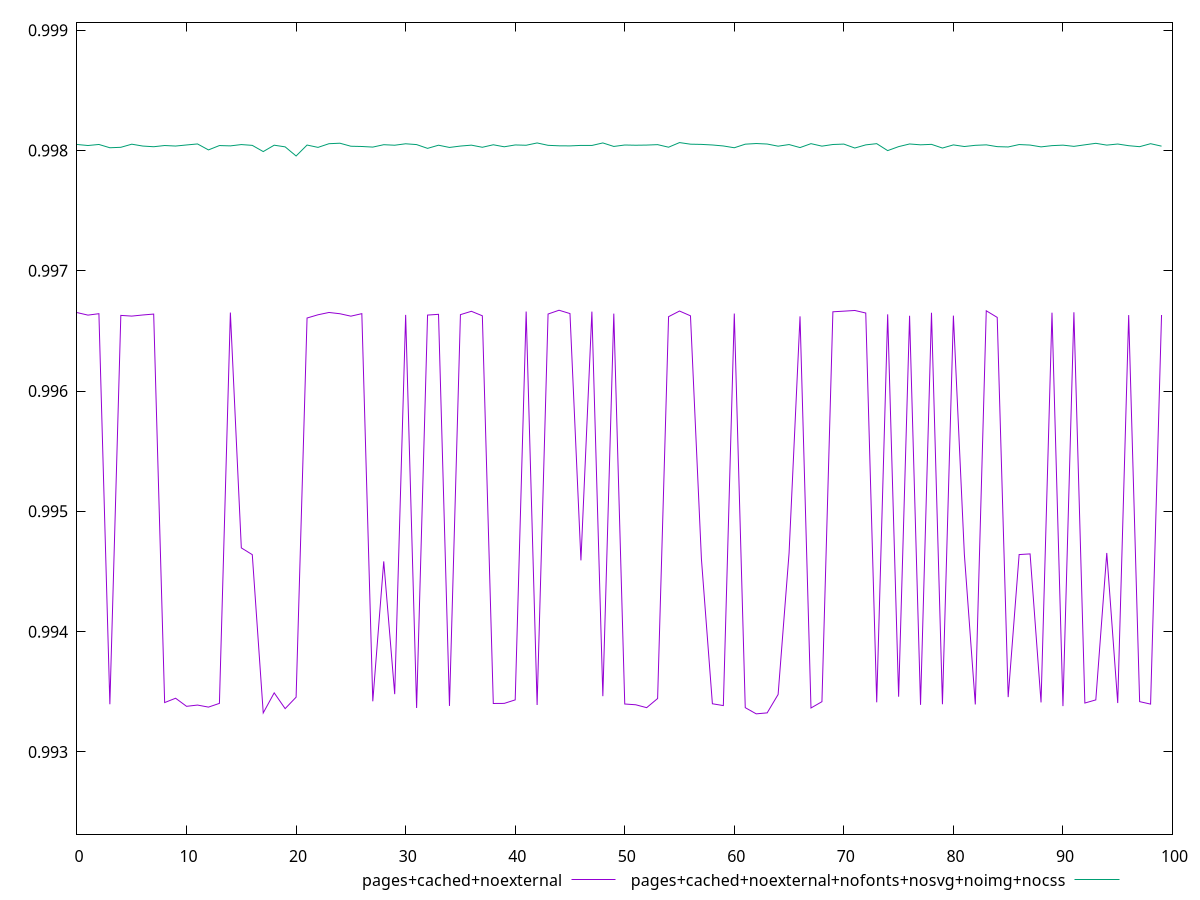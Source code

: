 $_pagesCachedNoexternal <<EOF
0.9966525832291012
0.9966312712849413
0.9966431728762699
0.9933961535833932
0.9966290048772664
0.9966231671969242
0.9966324508576594
0.9966399890852553
0.9934101816779591
0.9934462018567001
0.9933790278546821
0.9933895058927211
0.9933724528592078
0.9934035535746661
0.996652685056526
0.994696097574153
0.9946399109172896
0.993324103090687
0.9934909202548805
0.9933598497812126
0.9934550471835388
0.996607200852768
0.9966341391683238
0.996653371791028
0.996642773394312
0.9966226155163079
0.9966434887464358
0.993420896585601
0.9945841649864157
0.993480288096585
0.9966333625350332
0.993365181318046
0.9966316957046355
0.9966379062696117
0.993382169841458
0.9966352223209965
0.9966631049896921
0.9966257720735063
0.9934026240524576
0.9934034057022774
0.9934325548791725
0.9966610423609379
0.9933900021641615
0.9966402953981677
0.9966719546463649
0.9966442235220557
0.9945922722533853
0.9966606011750484
0.9934630655333807
0.9966439348354287
0.9933982542436754
0.9933919402813371
0.9933678852774238
0.993443943642301
0.9966182630063289
0.9966652444709887
0.9966255040241305
0.9946028693989515
0.9934003262597119
0.9933851714425551
0.9966444015002784
0.9933679391720264
0.9933164666291344
0.993324523806153
0.9934776338296025
0.994653454870003
0.9966211585893947
0.9933651919233175
0.9934175425146761
0.9966590134193097
0.9966642288823979
0.9966699737089593
0.9966487359655154
0.9934121455423645
0.9966379812542596
0.9934585777173366
0.9966262449357879
0.9933910466288036
0.9966510468775612
0.9933964301751028
0.9966271611051871
0.9946429496391596
0.9933944172122877
0.9966674131858158
0.9966123396579369
0.9934556467858597
0.9946406634912446
0.9946461876687571
0.9934114710324546
0.9966517945317193
0.9933809682278056
0.9966550805990397
0.9934062799952275
0.9934324285226943
0.9946538691896655
0.9934063495094959
0.9966315934121714
0.9934180241264834
0.9933974536699384
0.9966321461998202
EOF
$_pagesCachedNoexternalNofontsNosvgNoimgNocss <<EOF
0.9980498821130408
0.9980413513248305
0.9980500820152161
0.9980227368644264
0.9980263957596187
0.9980523300415927
0.9980368716739864
0.9980312117539334
0.9980412521355883
0.9980369651845531
0.9980459216246912
0.9980543526253677
0.9980047997296884
0.9980410107107993
0.9980382754435787
0.9980491863341301
0.9980425580698071
0.9979909308888228
0.9980439194567341
0.9980301133201961
0.9979542582314304
0.9980452189646232
0.9980258023129205
0.9980563526105066
0.9980604449903255
0.9980353129183954
0.9980331987557829
0.9980282757168448
0.9980480721202137
0.998043767902612
0.998055751398229
0.9980489936352978
0.9980176544756535
0.9980438363945032
0.9980253033918762
0.9980368037306286
0.9980443281719639
0.9980267250687211
0.9980475031933326
0.9980307497352218
0.9980460555819792
0.9980434545658019
0.9980625943829887
0.9980429451313162
0.9980389317880879
0.9980381688359948
0.9980422854158968
0.9980417640868235
0.9980627462928455
0.9980336025596406
0.998045568497881
0.9980437001375949
0.9980449596973011
0.9980485398279243
0.9980272427858043
0.9980657089240548
0.9980523924994656
0.9980505704390332
0.9980457825639457
0.9980375692703054
0.9980227118916973
0.9980525094223913
0.9980578401766425
0.9980537182867508
0.9980358179891533
0.998049318669998
0.998024153313922
0.9980567427077172
0.9980361066618721
0.9980497643453211
0.9980531476855244
0.9980204670572177
0.9980466735895352
0.99805674125765
0.9979989731281804
0.9980320887077745
0.9980541472443066
0.9980471124390766
0.9980509555897754
0.9980202994450238
0.9980464508615938
0.9980329887825721
0.9980428766161176
0.9980468373479785
0.9980319393973469
0.9980292672144229
0.9980493790187442
0.9980450798665286
0.9980299836748361
0.9980403534268074
0.998044413403999
0.9980343565999485
0.9980471408198444
0.9980595898042457
0.9980446297497807
0.9980537299007453
0.9980398032534659
0.9980316722276789
0.998056479507283
0.9980359363853417
EOF
set key outside below
set terminal pngcairo
set output "report_00004_2020-11-02T20-21-41.718Z/interactive/interactive_pages+cached+noexternal_pages+cached+noexternal+nofonts+nosvg+noimg+nocss.png"
set yrange [0.9923164666291344:0.9990657089240548]
plot $_pagesCachedNoexternal title "pages+cached+noexternal" with line ,$_pagesCachedNoexternalNofontsNosvgNoimgNocss title "pages+cached+noexternal+nofonts+nosvg+noimg+nocss" with line ,